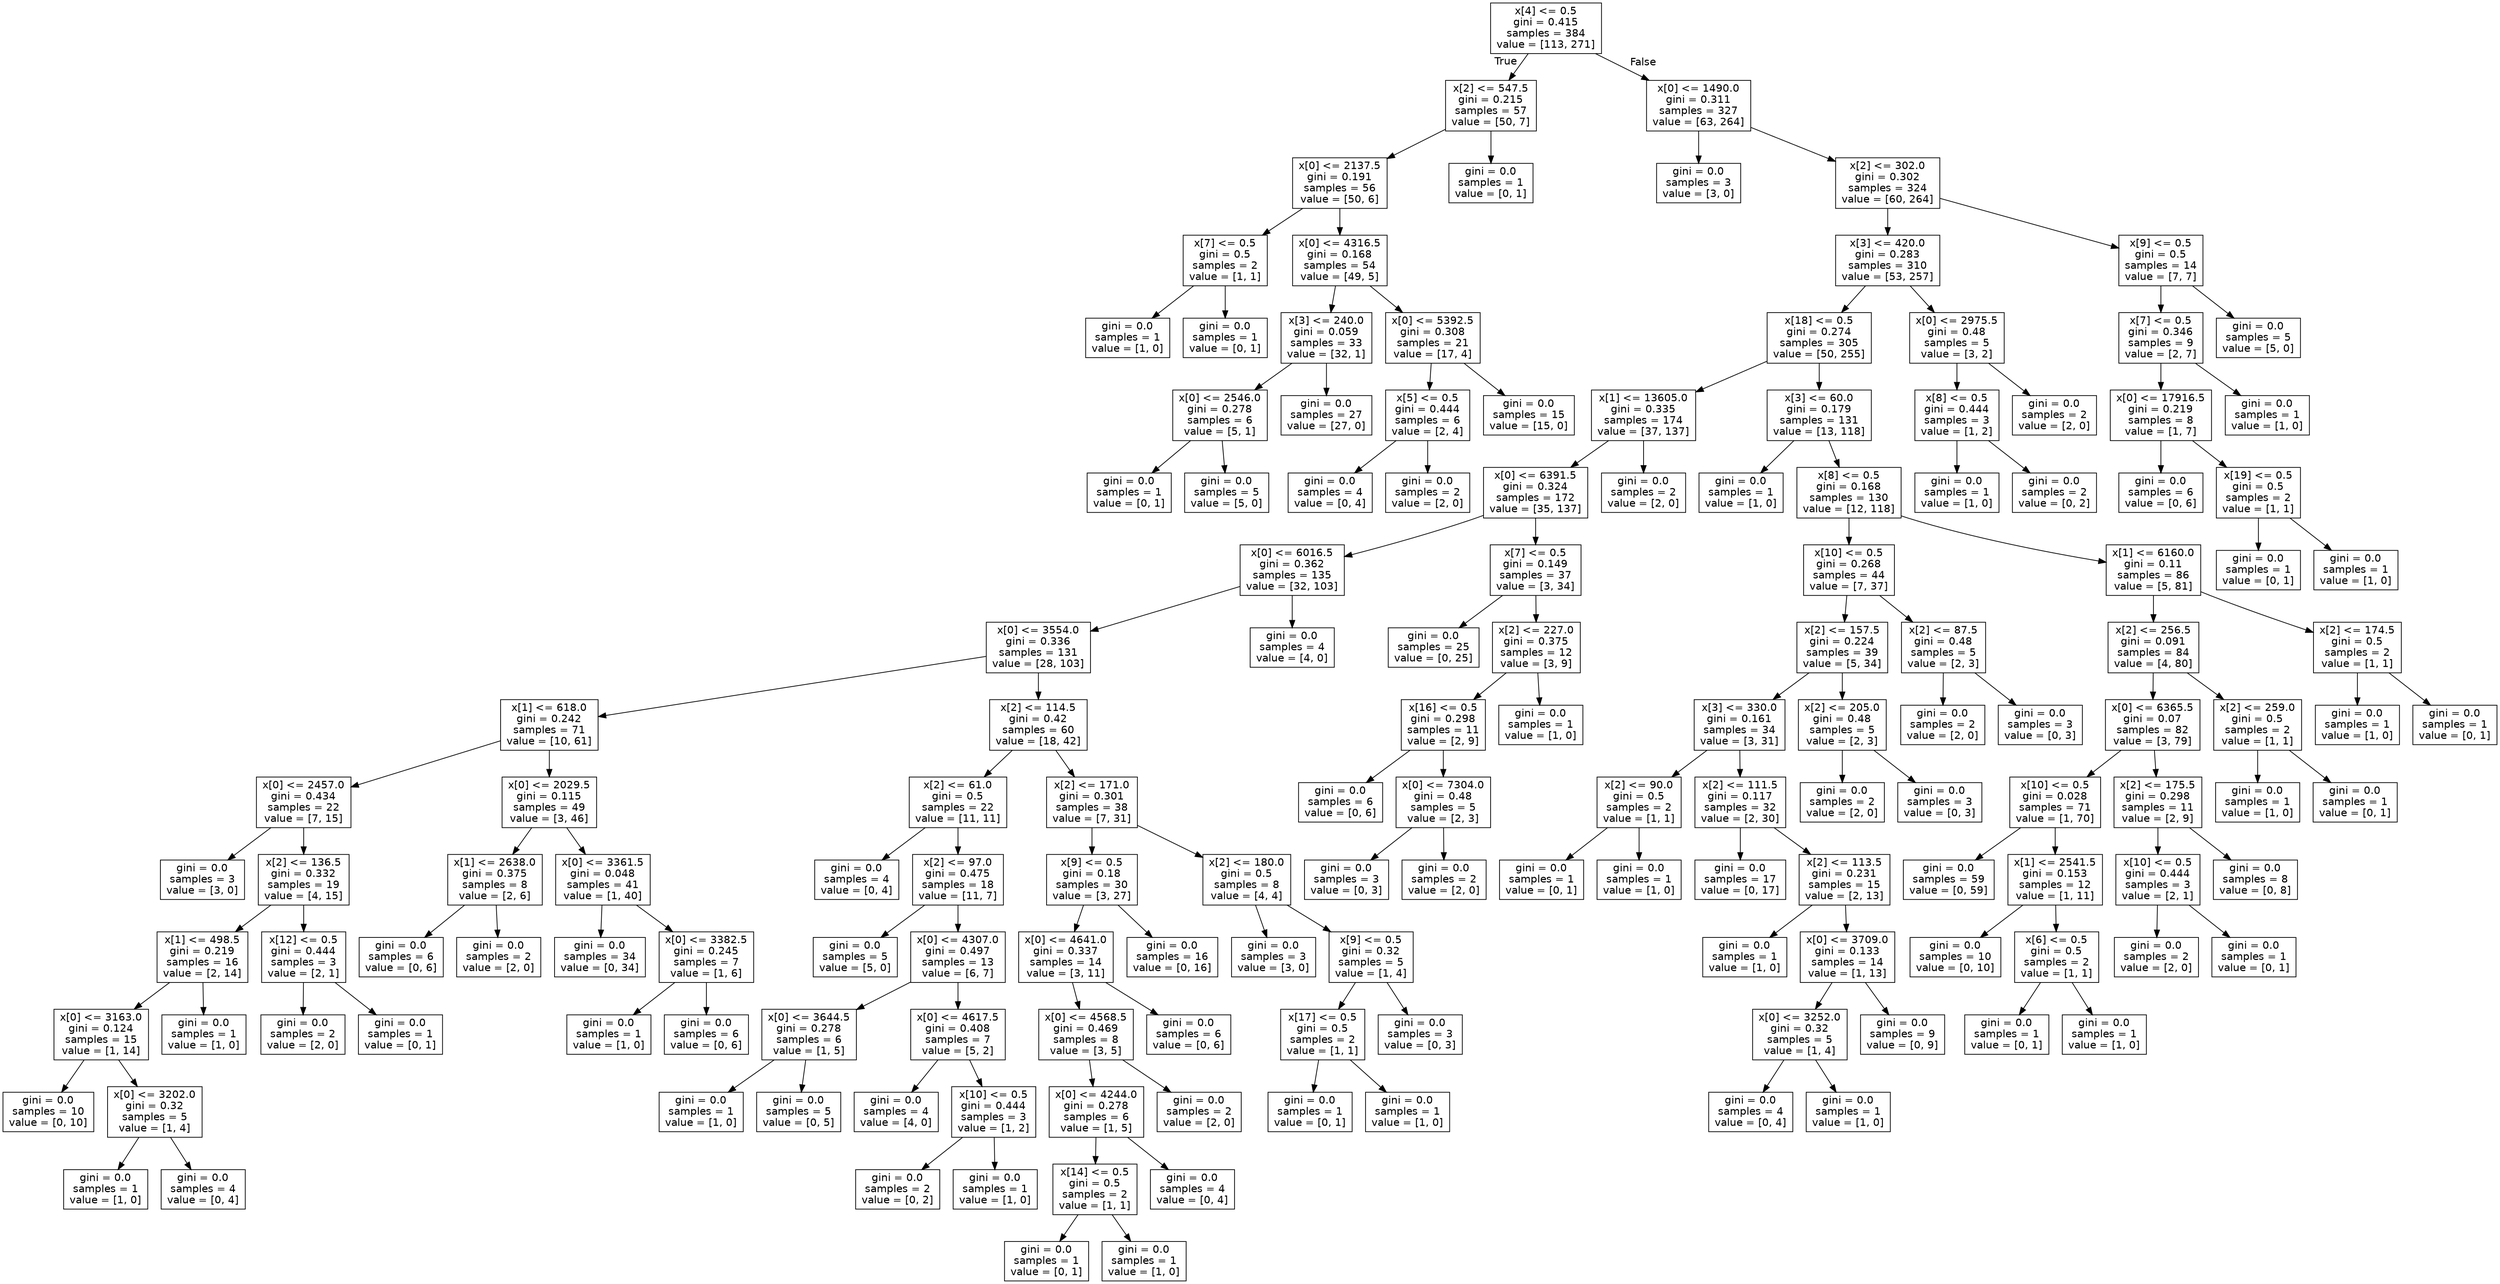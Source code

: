 digraph Tree {
node [shape=box, fontname="helvetica"] ;
edge [fontname="helvetica"] ;
0 [label="x[4] <= 0.5\ngini = 0.415\nsamples = 384\nvalue = [113, 271]"] ;
1 [label="x[2] <= 547.5\ngini = 0.215\nsamples = 57\nvalue = [50, 7]"] ;
0 -> 1 [labeldistance=2.5, labelangle=45, headlabel="True"] ;
2 [label="x[0] <= 2137.5\ngini = 0.191\nsamples = 56\nvalue = [50, 6]"] ;
1 -> 2 ;
3 [label="x[7] <= 0.5\ngini = 0.5\nsamples = 2\nvalue = [1, 1]"] ;
2 -> 3 ;
4 [label="gini = 0.0\nsamples = 1\nvalue = [1, 0]"] ;
3 -> 4 ;
5 [label="gini = 0.0\nsamples = 1\nvalue = [0, 1]"] ;
3 -> 5 ;
6 [label="x[0] <= 4316.5\ngini = 0.168\nsamples = 54\nvalue = [49, 5]"] ;
2 -> 6 ;
7 [label="x[3] <= 240.0\ngini = 0.059\nsamples = 33\nvalue = [32, 1]"] ;
6 -> 7 ;
8 [label="x[0] <= 2546.0\ngini = 0.278\nsamples = 6\nvalue = [5, 1]"] ;
7 -> 8 ;
9 [label="gini = 0.0\nsamples = 1\nvalue = [0, 1]"] ;
8 -> 9 ;
10 [label="gini = 0.0\nsamples = 5\nvalue = [5, 0]"] ;
8 -> 10 ;
11 [label="gini = 0.0\nsamples = 27\nvalue = [27, 0]"] ;
7 -> 11 ;
12 [label="x[0] <= 5392.5\ngini = 0.308\nsamples = 21\nvalue = [17, 4]"] ;
6 -> 12 ;
13 [label="x[5] <= 0.5\ngini = 0.444\nsamples = 6\nvalue = [2, 4]"] ;
12 -> 13 ;
14 [label="gini = 0.0\nsamples = 4\nvalue = [0, 4]"] ;
13 -> 14 ;
15 [label="gini = 0.0\nsamples = 2\nvalue = [2, 0]"] ;
13 -> 15 ;
16 [label="gini = 0.0\nsamples = 15\nvalue = [15, 0]"] ;
12 -> 16 ;
17 [label="gini = 0.0\nsamples = 1\nvalue = [0, 1]"] ;
1 -> 17 ;
18 [label="x[0] <= 1490.0\ngini = 0.311\nsamples = 327\nvalue = [63, 264]"] ;
0 -> 18 [labeldistance=2.5, labelangle=-45, headlabel="False"] ;
19 [label="gini = 0.0\nsamples = 3\nvalue = [3, 0]"] ;
18 -> 19 ;
20 [label="x[2] <= 302.0\ngini = 0.302\nsamples = 324\nvalue = [60, 264]"] ;
18 -> 20 ;
21 [label="x[3] <= 420.0\ngini = 0.283\nsamples = 310\nvalue = [53, 257]"] ;
20 -> 21 ;
22 [label="x[18] <= 0.5\ngini = 0.274\nsamples = 305\nvalue = [50, 255]"] ;
21 -> 22 ;
23 [label="x[1] <= 13605.0\ngini = 0.335\nsamples = 174\nvalue = [37, 137]"] ;
22 -> 23 ;
24 [label="x[0] <= 6391.5\ngini = 0.324\nsamples = 172\nvalue = [35, 137]"] ;
23 -> 24 ;
25 [label="x[0] <= 6016.5\ngini = 0.362\nsamples = 135\nvalue = [32, 103]"] ;
24 -> 25 ;
26 [label="x[0] <= 3554.0\ngini = 0.336\nsamples = 131\nvalue = [28, 103]"] ;
25 -> 26 ;
27 [label="x[1] <= 618.0\ngini = 0.242\nsamples = 71\nvalue = [10, 61]"] ;
26 -> 27 ;
28 [label="x[0] <= 2457.0\ngini = 0.434\nsamples = 22\nvalue = [7, 15]"] ;
27 -> 28 ;
29 [label="gini = 0.0\nsamples = 3\nvalue = [3, 0]"] ;
28 -> 29 ;
30 [label="x[2] <= 136.5\ngini = 0.332\nsamples = 19\nvalue = [4, 15]"] ;
28 -> 30 ;
31 [label="x[1] <= 498.5\ngini = 0.219\nsamples = 16\nvalue = [2, 14]"] ;
30 -> 31 ;
32 [label="x[0] <= 3163.0\ngini = 0.124\nsamples = 15\nvalue = [1, 14]"] ;
31 -> 32 ;
33 [label="gini = 0.0\nsamples = 10\nvalue = [0, 10]"] ;
32 -> 33 ;
34 [label="x[0] <= 3202.0\ngini = 0.32\nsamples = 5\nvalue = [1, 4]"] ;
32 -> 34 ;
35 [label="gini = 0.0\nsamples = 1\nvalue = [1, 0]"] ;
34 -> 35 ;
36 [label="gini = 0.0\nsamples = 4\nvalue = [0, 4]"] ;
34 -> 36 ;
37 [label="gini = 0.0\nsamples = 1\nvalue = [1, 0]"] ;
31 -> 37 ;
38 [label="x[12] <= 0.5\ngini = 0.444\nsamples = 3\nvalue = [2, 1]"] ;
30 -> 38 ;
39 [label="gini = 0.0\nsamples = 2\nvalue = [2, 0]"] ;
38 -> 39 ;
40 [label="gini = 0.0\nsamples = 1\nvalue = [0, 1]"] ;
38 -> 40 ;
41 [label="x[0] <= 2029.5\ngini = 0.115\nsamples = 49\nvalue = [3, 46]"] ;
27 -> 41 ;
42 [label="x[1] <= 2638.0\ngini = 0.375\nsamples = 8\nvalue = [2, 6]"] ;
41 -> 42 ;
43 [label="gini = 0.0\nsamples = 6\nvalue = [0, 6]"] ;
42 -> 43 ;
44 [label="gini = 0.0\nsamples = 2\nvalue = [2, 0]"] ;
42 -> 44 ;
45 [label="x[0] <= 3361.5\ngini = 0.048\nsamples = 41\nvalue = [1, 40]"] ;
41 -> 45 ;
46 [label="gini = 0.0\nsamples = 34\nvalue = [0, 34]"] ;
45 -> 46 ;
47 [label="x[0] <= 3382.5\ngini = 0.245\nsamples = 7\nvalue = [1, 6]"] ;
45 -> 47 ;
48 [label="gini = 0.0\nsamples = 1\nvalue = [1, 0]"] ;
47 -> 48 ;
49 [label="gini = 0.0\nsamples = 6\nvalue = [0, 6]"] ;
47 -> 49 ;
50 [label="x[2] <= 114.5\ngini = 0.42\nsamples = 60\nvalue = [18, 42]"] ;
26 -> 50 ;
51 [label="x[2] <= 61.0\ngini = 0.5\nsamples = 22\nvalue = [11, 11]"] ;
50 -> 51 ;
52 [label="gini = 0.0\nsamples = 4\nvalue = [0, 4]"] ;
51 -> 52 ;
53 [label="x[2] <= 97.0\ngini = 0.475\nsamples = 18\nvalue = [11, 7]"] ;
51 -> 53 ;
54 [label="gini = 0.0\nsamples = 5\nvalue = [5, 0]"] ;
53 -> 54 ;
55 [label="x[0] <= 4307.0\ngini = 0.497\nsamples = 13\nvalue = [6, 7]"] ;
53 -> 55 ;
56 [label="x[0] <= 3644.5\ngini = 0.278\nsamples = 6\nvalue = [1, 5]"] ;
55 -> 56 ;
57 [label="gini = 0.0\nsamples = 1\nvalue = [1, 0]"] ;
56 -> 57 ;
58 [label="gini = 0.0\nsamples = 5\nvalue = [0, 5]"] ;
56 -> 58 ;
59 [label="x[0] <= 4617.5\ngini = 0.408\nsamples = 7\nvalue = [5, 2]"] ;
55 -> 59 ;
60 [label="gini = 0.0\nsamples = 4\nvalue = [4, 0]"] ;
59 -> 60 ;
61 [label="x[10] <= 0.5\ngini = 0.444\nsamples = 3\nvalue = [1, 2]"] ;
59 -> 61 ;
62 [label="gini = 0.0\nsamples = 2\nvalue = [0, 2]"] ;
61 -> 62 ;
63 [label="gini = 0.0\nsamples = 1\nvalue = [1, 0]"] ;
61 -> 63 ;
64 [label="x[2] <= 171.0\ngini = 0.301\nsamples = 38\nvalue = [7, 31]"] ;
50 -> 64 ;
65 [label="x[9] <= 0.5\ngini = 0.18\nsamples = 30\nvalue = [3, 27]"] ;
64 -> 65 ;
66 [label="x[0] <= 4641.0\ngini = 0.337\nsamples = 14\nvalue = [3, 11]"] ;
65 -> 66 ;
67 [label="x[0] <= 4568.5\ngini = 0.469\nsamples = 8\nvalue = [3, 5]"] ;
66 -> 67 ;
68 [label="x[0] <= 4244.0\ngini = 0.278\nsamples = 6\nvalue = [1, 5]"] ;
67 -> 68 ;
69 [label="x[14] <= 0.5\ngini = 0.5\nsamples = 2\nvalue = [1, 1]"] ;
68 -> 69 ;
70 [label="gini = 0.0\nsamples = 1\nvalue = [0, 1]"] ;
69 -> 70 ;
71 [label="gini = 0.0\nsamples = 1\nvalue = [1, 0]"] ;
69 -> 71 ;
72 [label="gini = 0.0\nsamples = 4\nvalue = [0, 4]"] ;
68 -> 72 ;
73 [label="gini = 0.0\nsamples = 2\nvalue = [2, 0]"] ;
67 -> 73 ;
74 [label="gini = 0.0\nsamples = 6\nvalue = [0, 6]"] ;
66 -> 74 ;
75 [label="gini = 0.0\nsamples = 16\nvalue = [0, 16]"] ;
65 -> 75 ;
76 [label="x[2] <= 180.0\ngini = 0.5\nsamples = 8\nvalue = [4, 4]"] ;
64 -> 76 ;
77 [label="gini = 0.0\nsamples = 3\nvalue = [3, 0]"] ;
76 -> 77 ;
78 [label="x[9] <= 0.5\ngini = 0.32\nsamples = 5\nvalue = [1, 4]"] ;
76 -> 78 ;
79 [label="x[17] <= 0.5\ngini = 0.5\nsamples = 2\nvalue = [1, 1]"] ;
78 -> 79 ;
80 [label="gini = 0.0\nsamples = 1\nvalue = [0, 1]"] ;
79 -> 80 ;
81 [label="gini = 0.0\nsamples = 1\nvalue = [1, 0]"] ;
79 -> 81 ;
82 [label="gini = 0.0\nsamples = 3\nvalue = [0, 3]"] ;
78 -> 82 ;
83 [label="gini = 0.0\nsamples = 4\nvalue = [4, 0]"] ;
25 -> 83 ;
84 [label="x[7] <= 0.5\ngini = 0.149\nsamples = 37\nvalue = [3, 34]"] ;
24 -> 84 ;
85 [label="gini = 0.0\nsamples = 25\nvalue = [0, 25]"] ;
84 -> 85 ;
86 [label="x[2] <= 227.0\ngini = 0.375\nsamples = 12\nvalue = [3, 9]"] ;
84 -> 86 ;
87 [label="x[16] <= 0.5\ngini = 0.298\nsamples = 11\nvalue = [2, 9]"] ;
86 -> 87 ;
88 [label="gini = 0.0\nsamples = 6\nvalue = [0, 6]"] ;
87 -> 88 ;
89 [label="x[0] <= 7304.0\ngini = 0.48\nsamples = 5\nvalue = [2, 3]"] ;
87 -> 89 ;
90 [label="gini = 0.0\nsamples = 3\nvalue = [0, 3]"] ;
89 -> 90 ;
91 [label="gini = 0.0\nsamples = 2\nvalue = [2, 0]"] ;
89 -> 91 ;
92 [label="gini = 0.0\nsamples = 1\nvalue = [1, 0]"] ;
86 -> 92 ;
93 [label="gini = 0.0\nsamples = 2\nvalue = [2, 0]"] ;
23 -> 93 ;
94 [label="x[3] <= 60.0\ngini = 0.179\nsamples = 131\nvalue = [13, 118]"] ;
22 -> 94 ;
95 [label="gini = 0.0\nsamples = 1\nvalue = [1, 0]"] ;
94 -> 95 ;
96 [label="x[8] <= 0.5\ngini = 0.168\nsamples = 130\nvalue = [12, 118]"] ;
94 -> 96 ;
97 [label="x[10] <= 0.5\ngini = 0.268\nsamples = 44\nvalue = [7, 37]"] ;
96 -> 97 ;
98 [label="x[2] <= 157.5\ngini = 0.224\nsamples = 39\nvalue = [5, 34]"] ;
97 -> 98 ;
99 [label="x[3] <= 330.0\ngini = 0.161\nsamples = 34\nvalue = [3, 31]"] ;
98 -> 99 ;
100 [label="x[2] <= 90.0\ngini = 0.5\nsamples = 2\nvalue = [1, 1]"] ;
99 -> 100 ;
101 [label="gini = 0.0\nsamples = 1\nvalue = [0, 1]"] ;
100 -> 101 ;
102 [label="gini = 0.0\nsamples = 1\nvalue = [1, 0]"] ;
100 -> 102 ;
103 [label="x[2] <= 111.5\ngini = 0.117\nsamples = 32\nvalue = [2, 30]"] ;
99 -> 103 ;
104 [label="gini = 0.0\nsamples = 17\nvalue = [0, 17]"] ;
103 -> 104 ;
105 [label="x[2] <= 113.5\ngini = 0.231\nsamples = 15\nvalue = [2, 13]"] ;
103 -> 105 ;
106 [label="gini = 0.0\nsamples = 1\nvalue = [1, 0]"] ;
105 -> 106 ;
107 [label="x[0] <= 3709.0\ngini = 0.133\nsamples = 14\nvalue = [1, 13]"] ;
105 -> 107 ;
108 [label="x[0] <= 3252.0\ngini = 0.32\nsamples = 5\nvalue = [1, 4]"] ;
107 -> 108 ;
109 [label="gini = 0.0\nsamples = 4\nvalue = [0, 4]"] ;
108 -> 109 ;
110 [label="gini = 0.0\nsamples = 1\nvalue = [1, 0]"] ;
108 -> 110 ;
111 [label="gini = 0.0\nsamples = 9\nvalue = [0, 9]"] ;
107 -> 111 ;
112 [label="x[2] <= 205.0\ngini = 0.48\nsamples = 5\nvalue = [2, 3]"] ;
98 -> 112 ;
113 [label="gini = 0.0\nsamples = 2\nvalue = [2, 0]"] ;
112 -> 113 ;
114 [label="gini = 0.0\nsamples = 3\nvalue = [0, 3]"] ;
112 -> 114 ;
115 [label="x[2] <= 87.5\ngini = 0.48\nsamples = 5\nvalue = [2, 3]"] ;
97 -> 115 ;
116 [label="gini = 0.0\nsamples = 2\nvalue = [2, 0]"] ;
115 -> 116 ;
117 [label="gini = 0.0\nsamples = 3\nvalue = [0, 3]"] ;
115 -> 117 ;
118 [label="x[1] <= 6160.0\ngini = 0.11\nsamples = 86\nvalue = [5, 81]"] ;
96 -> 118 ;
119 [label="x[2] <= 256.5\ngini = 0.091\nsamples = 84\nvalue = [4, 80]"] ;
118 -> 119 ;
120 [label="x[0] <= 6365.5\ngini = 0.07\nsamples = 82\nvalue = [3, 79]"] ;
119 -> 120 ;
121 [label="x[10] <= 0.5\ngini = 0.028\nsamples = 71\nvalue = [1, 70]"] ;
120 -> 121 ;
122 [label="gini = 0.0\nsamples = 59\nvalue = [0, 59]"] ;
121 -> 122 ;
123 [label="x[1] <= 2541.5\ngini = 0.153\nsamples = 12\nvalue = [1, 11]"] ;
121 -> 123 ;
124 [label="gini = 0.0\nsamples = 10\nvalue = [0, 10]"] ;
123 -> 124 ;
125 [label="x[6] <= 0.5\ngini = 0.5\nsamples = 2\nvalue = [1, 1]"] ;
123 -> 125 ;
126 [label="gini = 0.0\nsamples = 1\nvalue = [0, 1]"] ;
125 -> 126 ;
127 [label="gini = 0.0\nsamples = 1\nvalue = [1, 0]"] ;
125 -> 127 ;
128 [label="x[2] <= 175.5\ngini = 0.298\nsamples = 11\nvalue = [2, 9]"] ;
120 -> 128 ;
129 [label="x[10] <= 0.5\ngini = 0.444\nsamples = 3\nvalue = [2, 1]"] ;
128 -> 129 ;
130 [label="gini = 0.0\nsamples = 2\nvalue = [2, 0]"] ;
129 -> 130 ;
131 [label="gini = 0.0\nsamples = 1\nvalue = [0, 1]"] ;
129 -> 131 ;
132 [label="gini = 0.0\nsamples = 8\nvalue = [0, 8]"] ;
128 -> 132 ;
133 [label="x[2] <= 259.0\ngini = 0.5\nsamples = 2\nvalue = [1, 1]"] ;
119 -> 133 ;
134 [label="gini = 0.0\nsamples = 1\nvalue = [1, 0]"] ;
133 -> 134 ;
135 [label="gini = 0.0\nsamples = 1\nvalue = [0, 1]"] ;
133 -> 135 ;
136 [label="x[2] <= 174.5\ngini = 0.5\nsamples = 2\nvalue = [1, 1]"] ;
118 -> 136 ;
137 [label="gini = 0.0\nsamples = 1\nvalue = [1, 0]"] ;
136 -> 137 ;
138 [label="gini = 0.0\nsamples = 1\nvalue = [0, 1]"] ;
136 -> 138 ;
139 [label="x[0] <= 2975.5\ngini = 0.48\nsamples = 5\nvalue = [3, 2]"] ;
21 -> 139 ;
140 [label="x[8] <= 0.5\ngini = 0.444\nsamples = 3\nvalue = [1, 2]"] ;
139 -> 140 ;
141 [label="gini = 0.0\nsamples = 1\nvalue = [1, 0]"] ;
140 -> 141 ;
142 [label="gini = 0.0\nsamples = 2\nvalue = [0, 2]"] ;
140 -> 142 ;
143 [label="gini = 0.0\nsamples = 2\nvalue = [2, 0]"] ;
139 -> 143 ;
144 [label="x[9] <= 0.5\ngini = 0.5\nsamples = 14\nvalue = [7, 7]"] ;
20 -> 144 ;
145 [label="x[7] <= 0.5\ngini = 0.346\nsamples = 9\nvalue = [2, 7]"] ;
144 -> 145 ;
146 [label="x[0] <= 17916.5\ngini = 0.219\nsamples = 8\nvalue = [1, 7]"] ;
145 -> 146 ;
147 [label="gini = 0.0\nsamples = 6\nvalue = [0, 6]"] ;
146 -> 147 ;
148 [label="x[19] <= 0.5\ngini = 0.5\nsamples = 2\nvalue = [1, 1]"] ;
146 -> 148 ;
149 [label="gini = 0.0\nsamples = 1\nvalue = [0, 1]"] ;
148 -> 149 ;
150 [label="gini = 0.0\nsamples = 1\nvalue = [1, 0]"] ;
148 -> 150 ;
151 [label="gini = 0.0\nsamples = 1\nvalue = [1, 0]"] ;
145 -> 151 ;
152 [label="gini = 0.0\nsamples = 5\nvalue = [5, 0]"] ;
144 -> 152 ;
}